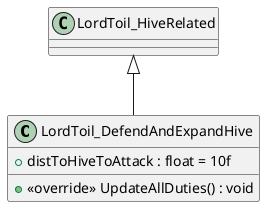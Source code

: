 @startuml
class LordToil_DefendAndExpandHive {
    + distToHiveToAttack : float = 10f
    + <<override>> UpdateAllDuties() : void
}
LordToil_HiveRelated <|-- LordToil_DefendAndExpandHive
@enduml
